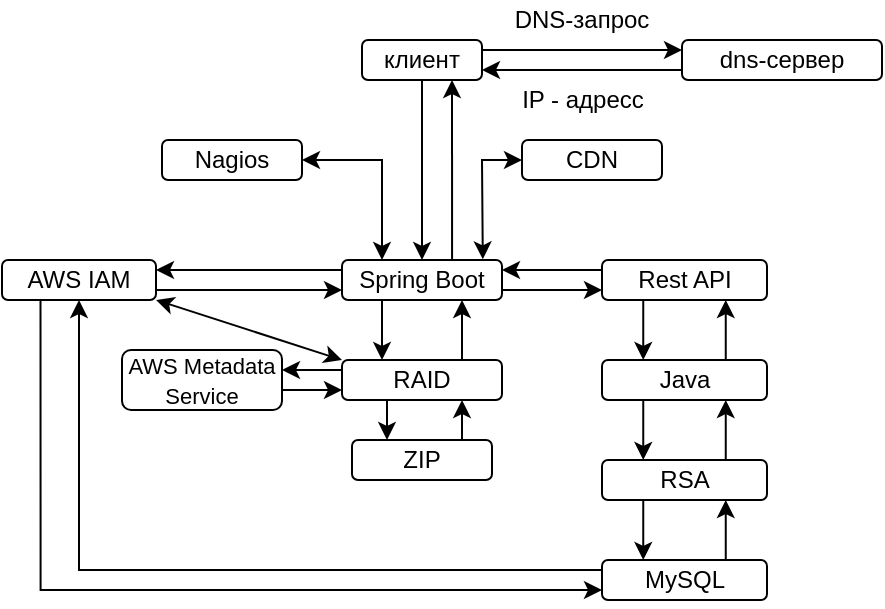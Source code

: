 <mxfile version="22.1.11" type="github">
  <diagram name="Page-1" id="obZxsj13Jo5Xu7hYfCBI">
    <mxGraphModel dx="481" dy="531" grid="1" gridSize="10" guides="1" tooltips="1" connect="1" arrows="1" fold="1" page="1" pageScale="1" pageWidth="827" pageHeight="1169" math="0" shadow="0">
      <root>
        <mxCell id="0" />
        <mxCell id="1" parent="0" />
        <mxCell id="RF3mzznCfDQ3xYkZ4044-8" style="edgeStyle=orthogonalEdgeStyle;rounded=0;orthogonalLoop=1;jettySize=auto;html=1;exitX=1;exitY=0.25;exitDx=0;exitDy=0;entryX=0;entryY=0.25;entryDx=0;entryDy=0;" edge="1" parent="1" source="RF3mzznCfDQ3xYkZ4044-1" target="RF3mzznCfDQ3xYkZ4044-3">
          <mxGeometry relative="1" as="geometry" />
        </mxCell>
        <mxCell id="RF3mzznCfDQ3xYkZ4044-98" style="edgeStyle=orthogonalEdgeStyle;rounded=0;orthogonalLoop=1;jettySize=auto;html=1;exitX=0.5;exitY=1;exitDx=0;exitDy=0;entryX=0.5;entryY=0;entryDx=0;entryDy=0;" edge="1" parent="1" source="RF3mzznCfDQ3xYkZ4044-1" target="RF3mzznCfDQ3xYkZ4044-29">
          <mxGeometry relative="1" as="geometry" />
        </mxCell>
        <mxCell id="RF3mzznCfDQ3xYkZ4044-1" value="клиент" style="rounded=1;whiteSpace=wrap;html=1;" vertex="1" parent="1">
          <mxGeometry x="380" y="80" width="60" height="20" as="geometry" />
        </mxCell>
        <mxCell id="RF3mzznCfDQ3xYkZ4044-9" style="edgeStyle=orthogonalEdgeStyle;rounded=0;orthogonalLoop=1;jettySize=auto;html=1;exitX=0;exitY=0.75;exitDx=0;exitDy=0;entryX=1;entryY=0.75;entryDx=0;entryDy=0;" edge="1" parent="1" source="RF3mzznCfDQ3xYkZ4044-3" target="RF3mzznCfDQ3xYkZ4044-1">
          <mxGeometry relative="1" as="geometry" />
        </mxCell>
        <mxCell id="RF3mzznCfDQ3xYkZ4044-3" value="dns-сервер" style="rounded=1;whiteSpace=wrap;html=1;" vertex="1" parent="1">
          <mxGeometry x="540" y="80" width="100" height="20" as="geometry" />
        </mxCell>
        <mxCell id="RF3mzznCfDQ3xYkZ4044-5" value="DNS-запрос" style="text;html=1;strokeColor=none;fillColor=none;align=center;verticalAlign=middle;whiteSpace=wrap;rounded=0;" vertex="1" parent="1">
          <mxGeometry x="450" y="60" width="80" height="20" as="geometry" />
        </mxCell>
        <mxCell id="RF3mzznCfDQ3xYkZ4044-6" value="IP - адресс" style="text;html=1;strokeColor=none;fillColor=none;align=center;verticalAlign=middle;whiteSpace=wrap;rounded=0;" vertex="1" parent="1">
          <mxGeometry x="457.5" y="100" width="65" height="20" as="geometry" />
        </mxCell>
        <mxCell id="RF3mzznCfDQ3xYkZ4044-101" style="edgeStyle=orthogonalEdgeStyle;rounded=0;orthogonalLoop=1;jettySize=auto;html=1;exitX=0.75;exitY=0;exitDx=0;exitDy=0;entryX=0.75;entryY=1;entryDx=0;entryDy=0;" edge="1" parent="1" source="RF3mzznCfDQ3xYkZ4044-20" target="RF3mzznCfDQ3xYkZ4044-26">
          <mxGeometry relative="1" as="geometry" />
        </mxCell>
        <mxCell id="RF3mzznCfDQ3xYkZ4044-20" value="ZIP" style="rounded=1;whiteSpace=wrap;html=1;" vertex="1" parent="1">
          <mxGeometry x="375" y="280" width="70" height="20" as="geometry" />
        </mxCell>
        <mxCell id="RF3mzznCfDQ3xYkZ4044-80" style="edgeStyle=orthogonalEdgeStyle;rounded=0;orthogonalLoop=1;jettySize=auto;html=1;exitX=0.75;exitY=0;exitDx=0;exitDy=0;entryX=0.75;entryY=1;entryDx=0;entryDy=0;" edge="1" parent="1" source="RF3mzznCfDQ3xYkZ4044-21" target="RF3mzznCfDQ3xYkZ4044-34">
          <mxGeometry relative="1" as="geometry" />
        </mxCell>
        <mxCell id="RF3mzznCfDQ3xYkZ4044-81" style="edgeStyle=orthogonalEdgeStyle;rounded=0;orthogonalLoop=1;jettySize=auto;html=1;exitX=0.25;exitY=1;exitDx=0;exitDy=0;entryX=0.25;entryY=0;entryDx=0;entryDy=0;" edge="1" parent="1" source="RF3mzznCfDQ3xYkZ4044-21" target="RF3mzznCfDQ3xYkZ4044-22">
          <mxGeometry relative="1" as="geometry" />
        </mxCell>
        <mxCell id="RF3mzznCfDQ3xYkZ4044-21" value="RSA" style="rounded=1;whiteSpace=wrap;html=1;" vertex="1" parent="1">
          <mxGeometry x="500" y="290" width="82.5" height="20" as="geometry" />
        </mxCell>
        <mxCell id="RF3mzznCfDQ3xYkZ4044-65" style="edgeStyle=orthogonalEdgeStyle;rounded=0;orthogonalLoop=1;jettySize=auto;html=1;exitX=0;exitY=0.25;exitDx=0;exitDy=0;entryX=0.5;entryY=1;entryDx=0;entryDy=0;" edge="1" parent="1" source="RF3mzznCfDQ3xYkZ4044-22" target="RF3mzznCfDQ3xYkZ4044-27">
          <mxGeometry relative="1" as="geometry" />
        </mxCell>
        <mxCell id="RF3mzznCfDQ3xYkZ4044-82" style="edgeStyle=orthogonalEdgeStyle;rounded=0;orthogonalLoop=1;jettySize=auto;html=1;exitX=0.75;exitY=0;exitDx=0;exitDy=0;entryX=0.75;entryY=1;entryDx=0;entryDy=0;" edge="1" parent="1" source="RF3mzznCfDQ3xYkZ4044-22" target="RF3mzznCfDQ3xYkZ4044-21">
          <mxGeometry relative="1" as="geometry" />
        </mxCell>
        <mxCell id="RF3mzznCfDQ3xYkZ4044-22" value="MySQL" style="rounded=1;whiteSpace=wrap;html=1;" vertex="1" parent="1">
          <mxGeometry x="500" y="340" width="82.5" height="20" as="geometry" />
        </mxCell>
        <mxCell id="RF3mzznCfDQ3xYkZ4044-87" style="edgeStyle=orthogonalEdgeStyle;rounded=0;orthogonalLoop=1;jettySize=auto;html=1;exitX=0.75;exitY=0;exitDx=0;exitDy=0;entryX=0.75;entryY=1;entryDx=0;entryDy=0;" edge="1" parent="1" source="RF3mzznCfDQ3xYkZ4044-26" target="RF3mzznCfDQ3xYkZ4044-29">
          <mxGeometry relative="1" as="geometry" />
        </mxCell>
        <mxCell id="RF3mzznCfDQ3xYkZ4044-99" style="edgeStyle=orthogonalEdgeStyle;rounded=0;orthogonalLoop=1;jettySize=auto;html=1;exitX=0.25;exitY=1;exitDx=0;exitDy=0;entryX=0.25;entryY=0;entryDx=0;entryDy=0;" edge="1" parent="1" source="RF3mzznCfDQ3xYkZ4044-26" target="RF3mzznCfDQ3xYkZ4044-20">
          <mxGeometry relative="1" as="geometry" />
        </mxCell>
        <mxCell id="RF3mzznCfDQ3xYkZ4044-26" value="RAID" style="rounded=1;whiteSpace=wrap;html=1;" vertex="1" parent="1">
          <mxGeometry x="370" y="240" width="80" height="20" as="geometry" />
        </mxCell>
        <mxCell id="RF3mzznCfDQ3xYkZ4044-54" style="edgeStyle=orthogonalEdgeStyle;rounded=0;orthogonalLoop=1;jettySize=auto;html=1;exitX=1;exitY=0.75;exitDx=0;exitDy=0;entryX=0;entryY=0.75;entryDx=0;entryDy=0;" edge="1" parent="1" source="RF3mzznCfDQ3xYkZ4044-27" target="RF3mzznCfDQ3xYkZ4044-29">
          <mxGeometry relative="1" as="geometry" />
        </mxCell>
        <mxCell id="RF3mzznCfDQ3xYkZ4044-64" style="edgeStyle=orthogonalEdgeStyle;rounded=0;orthogonalLoop=1;jettySize=auto;html=1;exitX=0.25;exitY=1;exitDx=0;exitDy=0;entryX=0;entryY=0.75;entryDx=0;entryDy=0;" edge="1" parent="1" source="RF3mzznCfDQ3xYkZ4044-27" target="RF3mzznCfDQ3xYkZ4044-22">
          <mxGeometry relative="1" as="geometry" />
        </mxCell>
        <mxCell id="RF3mzznCfDQ3xYkZ4044-27" value="AWS IAM" style="rounded=1;whiteSpace=wrap;html=1;" vertex="1" parent="1">
          <mxGeometry x="200" y="190" width="77" height="20" as="geometry" />
        </mxCell>
        <mxCell id="RF3mzznCfDQ3xYkZ4044-28" style="edgeStyle=orthogonalEdgeStyle;rounded=0;orthogonalLoop=1;jettySize=auto;html=1;exitX=0.5;exitY=1;exitDx=0;exitDy=0;" edge="1" parent="1" source="RF3mzznCfDQ3xYkZ4044-27" target="RF3mzznCfDQ3xYkZ4044-27">
          <mxGeometry relative="1" as="geometry" />
        </mxCell>
        <mxCell id="RF3mzznCfDQ3xYkZ4044-53" style="edgeStyle=orthogonalEdgeStyle;rounded=0;orthogonalLoop=1;jettySize=auto;html=1;exitX=0;exitY=0.25;exitDx=0;exitDy=0;entryX=1;entryY=0.25;entryDx=0;entryDy=0;" edge="1" parent="1" source="RF3mzznCfDQ3xYkZ4044-29" target="RF3mzznCfDQ3xYkZ4044-27">
          <mxGeometry relative="1" as="geometry">
            <Array as="points">
              <mxPoint x="340" y="195" />
              <mxPoint x="340" y="195" />
            </Array>
          </mxGeometry>
        </mxCell>
        <mxCell id="RF3mzznCfDQ3xYkZ4044-85" style="edgeStyle=orthogonalEdgeStyle;rounded=0;orthogonalLoop=1;jettySize=auto;html=1;exitX=1;exitY=0.75;exitDx=0;exitDy=0;entryX=0;entryY=0.75;entryDx=0;entryDy=0;" edge="1" parent="1" source="RF3mzznCfDQ3xYkZ4044-29" target="RF3mzznCfDQ3xYkZ4044-68">
          <mxGeometry relative="1" as="geometry" />
        </mxCell>
        <mxCell id="RF3mzznCfDQ3xYkZ4044-86" style="edgeStyle=orthogonalEdgeStyle;rounded=0;orthogonalLoop=1;jettySize=auto;html=1;exitX=0.25;exitY=1;exitDx=0;exitDy=0;entryX=0.25;entryY=0;entryDx=0;entryDy=0;" edge="1" parent="1" source="RF3mzznCfDQ3xYkZ4044-29" target="RF3mzznCfDQ3xYkZ4044-26">
          <mxGeometry relative="1" as="geometry" />
        </mxCell>
        <mxCell id="RF3mzznCfDQ3xYkZ4044-96" style="edgeStyle=orthogonalEdgeStyle;rounded=0;orthogonalLoop=1;jettySize=auto;html=1;exitX=0.688;exitY=0;exitDx=0;exitDy=0;entryX=0.75;entryY=1;entryDx=0;entryDy=0;exitPerimeter=0;" edge="1" parent="1" source="RF3mzznCfDQ3xYkZ4044-29" target="RF3mzznCfDQ3xYkZ4044-1">
          <mxGeometry relative="1" as="geometry" />
        </mxCell>
        <mxCell id="RF3mzznCfDQ3xYkZ4044-29" value="Spring Boot" style="rounded=1;whiteSpace=wrap;html=1;" vertex="1" parent="1">
          <mxGeometry x="370" y="190" width="80" height="20" as="geometry" />
        </mxCell>
        <mxCell id="RF3mzznCfDQ3xYkZ4044-73" style="edgeStyle=orthogonalEdgeStyle;rounded=0;orthogonalLoop=1;jettySize=auto;html=1;exitX=0.75;exitY=0;exitDx=0;exitDy=0;entryX=0.75;entryY=1;entryDx=0;entryDy=0;" edge="1" parent="1" source="RF3mzznCfDQ3xYkZ4044-34" target="RF3mzznCfDQ3xYkZ4044-68">
          <mxGeometry relative="1" as="geometry" />
        </mxCell>
        <mxCell id="RF3mzznCfDQ3xYkZ4044-79" style="edgeStyle=orthogonalEdgeStyle;rounded=0;orthogonalLoop=1;jettySize=auto;html=1;exitX=0.25;exitY=1;exitDx=0;exitDy=0;entryX=0.25;entryY=0;entryDx=0;entryDy=0;" edge="1" parent="1" source="RF3mzznCfDQ3xYkZ4044-34" target="RF3mzznCfDQ3xYkZ4044-21">
          <mxGeometry relative="1" as="geometry" />
        </mxCell>
        <mxCell id="RF3mzznCfDQ3xYkZ4044-34" value="Java" style="rounded=1;whiteSpace=wrap;html=1;" vertex="1" parent="1">
          <mxGeometry x="500" y="240" width="82.5" height="20" as="geometry" />
        </mxCell>
        <mxCell id="RF3mzznCfDQ3xYkZ4044-55" value="CDN" style="rounded=1;whiteSpace=wrap;html=1;" vertex="1" parent="1">
          <mxGeometry x="460" y="130" width="70" height="20" as="geometry" />
        </mxCell>
        <mxCell id="RF3mzznCfDQ3xYkZ4044-58" value="" style="endArrow=classic;startArrow=classic;html=1;rounded=0;entryX=0;entryY=0.5;entryDx=0;entryDy=0;exitX=0.88;exitY=-0.016;exitDx=0;exitDy=0;exitPerimeter=0;" edge="1" parent="1" source="RF3mzznCfDQ3xYkZ4044-29" target="RF3mzznCfDQ3xYkZ4044-55">
          <mxGeometry width="50" height="50" relative="1" as="geometry">
            <mxPoint x="450" y="190" as="sourcePoint" />
            <mxPoint x="500" y="140" as="targetPoint" />
            <Array as="points">
              <mxPoint x="440" y="140" />
            </Array>
          </mxGeometry>
        </mxCell>
        <mxCell id="RF3mzznCfDQ3xYkZ4044-72" style="edgeStyle=orthogonalEdgeStyle;rounded=0;orthogonalLoop=1;jettySize=auto;html=1;exitX=0.25;exitY=1;exitDx=0;exitDy=0;entryX=0.25;entryY=0;entryDx=0;entryDy=0;" edge="1" parent="1" source="RF3mzznCfDQ3xYkZ4044-68" target="RF3mzznCfDQ3xYkZ4044-34">
          <mxGeometry relative="1" as="geometry" />
        </mxCell>
        <mxCell id="RF3mzznCfDQ3xYkZ4044-84" style="edgeStyle=orthogonalEdgeStyle;rounded=0;orthogonalLoop=1;jettySize=auto;html=1;exitX=0;exitY=0.25;exitDx=0;exitDy=0;entryX=1;entryY=0.25;entryDx=0;entryDy=0;" edge="1" parent="1" source="RF3mzznCfDQ3xYkZ4044-68" target="RF3mzznCfDQ3xYkZ4044-29">
          <mxGeometry relative="1" as="geometry" />
        </mxCell>
        <mxCell id="RF3mzznCfDQ3xYkZ4044-68" value="Rest API" style="rounded=1;whiteSpace=wrap;html=1;" vertex="1" parent="1">
          <mxGeometry x="500" y="190" width="82.5" height="20" as="geometry" />
        </mxCell>
        <mxCell id="RF3mzznCfDQ3xYkZ4044-88" value="Nagios" style="rounded=1;whiteSpace=wrap;html=1;" vertex="1" parent="1">
          <mxGeometry x="280" y="130" width="70" height="20" as="geometry" />
        </mxCell>
        <mxCell id="RF3mzznCfDQ3xYkZ4044-93" value="" style="endArrow=classic;startArrow=classic;html=1;rounded=0;entryX=1;entryY=0.5;entryDx=0;entryDy=0;exitX=0.25;exitY=0;exitDx=0;exitDy=0;" edge="1" parent="1" source="RF3mzznCfDQ3xYkZ4044-29" target="RF3mzznCfDQ3xYkZ4044-88">
          <mxGeometry width="50" height="50" relative="1" as="geometry">
            <mxPoint x="360" y="350" as="sourcePoint" />
            <mxPoint x="410" y="300" as="targetPoint" />
            <Array as="points">
              <mxPoint x="390" y="140" />
            </Array>
          </mxGeometry>
        </mxCell>
        <mxCell id="RF3mzznCfDQ3xYkZ4044-110" style="edgeStyle=orthogonalEdgeStyle;rounded=0;orthogonalLoop=1;jettySize=auto;html=1;exitX=1;exitY=0.75;exitDx=0;exitDy=0;entryX=0;entryY=0.75;entryDx=0;entryDy=0;" edge="1" parent="1" source="RF3mzznCfDQ3xYkZ4044-102" target="RF3mzznCfDQ3xYkZ4044-26">
          <mxGeometry relative="1" as="geometry">
            <Array as="points">
              <mxPoint x="330" y="255" />
            </Array>
          </mxGeometry>
        </mxCell>
        <mxCell id="RF3mzznCfDQ3xYkZ4044-102" value="&lt;font style=&quot;font-size: 11px;&quot;&gt;AWS Metadata Service&lt;/font&gt;" style="rounded=1;whiteSpace=wrap;html=1;" vertex="1" parent="1">
          <mxGeometry x="260" y="235" width="80" height="30" as="geometry" />
        </mxCell>
        <mxCell id="RF3mzznCfDQ3xYkZ4044-109" value="" style="endArrow=classic;html=1;rounded=0;exitX=0;exitY=0.25;exitDx=0;exitDy=0;" edge="1" parent="1" source="RF3mzznCfDQ3xYkZ4044-26">
          <mxGeometry width="50" height="50" relative="1" as="geometry">
            <mxPoint x="360" y="330" as="sourcePoint" />
            <mxPoint x="340" y="245" as="targetPoint" />
          </mxGeometry>
        </mxCell>
        <mxCell id="RF3mzznCfDQ3xYkZ4044-112" value="" style="endArrow=classic;startArrow=classic;html=1;rounded=0;exitX=1;exitY=1;exitDx=0;exitDy=0;entryX=0;entryY=0;entryDx=0;entryDy=0;" edge="1" parent="1" source="RF3mzznCfDQ3xYkZ4044-27" target="RF3mzznCfDQ3xYkZ4044-26">
          <mxGeometry width="50" height="50" relative="1" as="geometry">
            <mxPoint x="400" y="280" as="sourcePoint" />
            <mxPoint x="450" y="230" as="targetPoint" />
          </mxGeometry>
        </mxCell>
      </root>
    </mxGraphModel>
  </diagram>
</mxfile>
